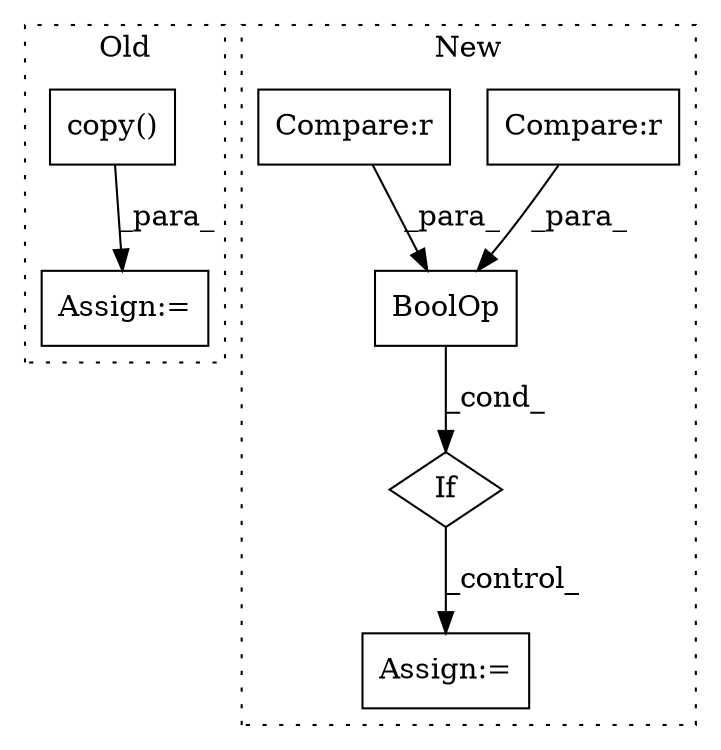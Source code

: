 digraph G {
subgraph cluster0 {
1 [label="copy()" a="75" s="2028" l="16" shape="box"];
4 [label="Assign:=" a="68" s="2025" l="3" shape="box"];
label = "Old";
style="dotted";
}
subgraph cluster1 {
2 [label="BoolOp" a="72" s="3730" l="63" shape="box"];
3 [label="Assign:=" a="68" s="3961" l="3" shape="box"];
5 [label="If" a="96" s="3727" l="3" shape="diamond"];
6 [label="Compare:r" a="40" s="3730" l="26" shape="box"];
7 [label="Compare:r" a="40" s="3761" l="32" shape="box"];
label = "New";
style="dotted";
}
1 -> 4 [label="_para_"];
2 -> 5 [label="_cond_"];
5 -> 3 [label="_control_"];
6 -> 2 [label="_para_"];
7 -> 2 [label="_para_"];
}
